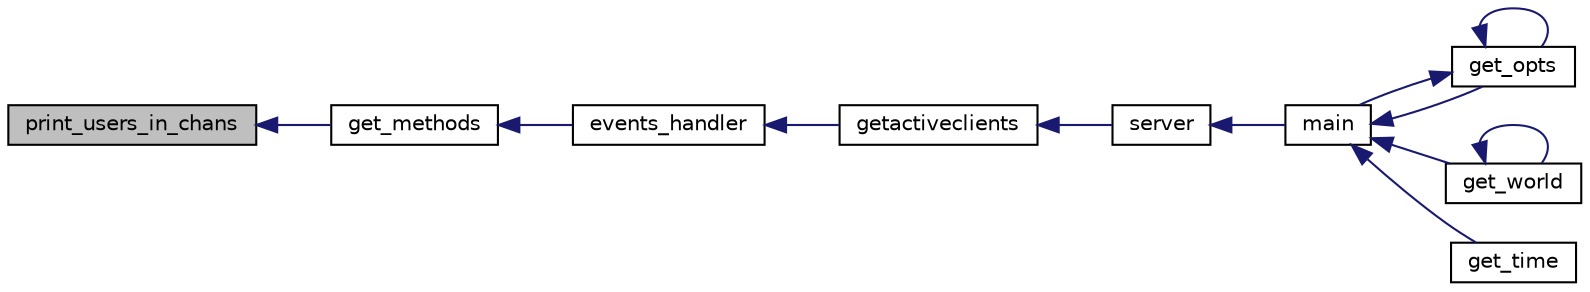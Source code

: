 digraph "print_users_in_chans"
{
  edge [fontname="Helvetica",fontsize="10",labelfontname="Helvetica",labelfontsize="10"];
  node [fontname="Helvetica",fontsize="10",shape=record];
  rankdir="LR";
  Node280 [label="print_users_in_chans",height=0.2,width=0.4,color="black", fillcolor="grey75", style="filled", fontcolor="black"];
  Node280 -> Node281 [dir="back",color="midnightblue",fontsize="10",style="solid",fontname="Helvetica"];
  Node281 [label="get_methods",height=0.2,width=0.4,color="black", fillcolor="white", style="filled",URL="$server_8h.html#ac5949d17278df5e1ada98dca25ccd961"];
  Node281 -> Node282 [dir="back",color="midnightblue",fontsize="10",style="solid",fontname="Helvetica"];
  Node282 [label="events_handler",height=0.2,width=0.4,color="black", fillcolor="white", style="filled",URL="$server__main_8c.html#a2670d42dbeb0847c84fde9c005a58ab5"];
  Node282 -> Node283 [dir="back",color="midnightblue",fontsize="10",style="solid",fontname="Helvetica"];
  Node283 [label="getactiveclients",height=0.2,width=0.4,color="black", fillcolor="white", style="filled",URL="$server__main_8c.html#ab4a2d0a680c3d7d7ce499f65c84e4dcd"];
  Node283 -> Node284 [dir="back",color="midnightblue",fontsize="10",style="solid",fontname="Helvetica"];
  Node284 [label="server",height=0.2,width=0.4,color="black", fillcolor="white", style="filled",URL="$server_8h.html#a520962dfbb3f1db337f798e6335d8e32"];
  Node284 -> Node285 [dir="back",color="midnightblue",fontsize="10",style="solid",fontname="Helvetica"];
  Node285 [label="main",height=0.2,width=0.4,color="black", fillcolor="white", style="filled",URL="$main_8c.html#a0c99d968a34e803d378692bde2e3f18f"];
  Node285 -> Node286 [dir="back",color="midnightblue",fontsize="10",style="solid",fontname="Helvetica"];
  Node286 [label="get_opts",height=0.2,width=0.4,color="black", fillcolor="white", style="filled",URL="$server_8h.html#a30e2e72e7d0d5f691caedcc1c3ea11b5"];
  Node286 -> Node286 [dir="back",color="midnightblue",fontsize="10",style="solid",fontname="Helvetica"];
  Node286 -> Node285 [dir="back",color="midnightblue",fontsize="10",style="solid",fontname="Helvetica"];
  Node285 -> Node287 [dir="back",color="midnightblue",fontsize="10",style="solid",fontname="Helvetica"];
  Node287 [label="get_world",height=0.2,width=0.4,color="black", fillcolor="white", style="filled",URL="$server_8h.html#a45a079803a87adc3a172025e7eded81d"];
  Node287 -> Node287 [dir="back",color="midnightblue",fontsize="10",style="solid",fontname="Helvetica"];
  Node285 -> Node288 [dir="back",color="midnightblue",fontsize="10",style="solid",fontname="Helvetica"];
  Node288 [label="get_time",height=0.2,width=0.4,color="black", fillcolor="white", style="filled",URL="$time__handlers_8c.html#a62269bdc0bb4875a8560b11b7b5ffcab"];
}
